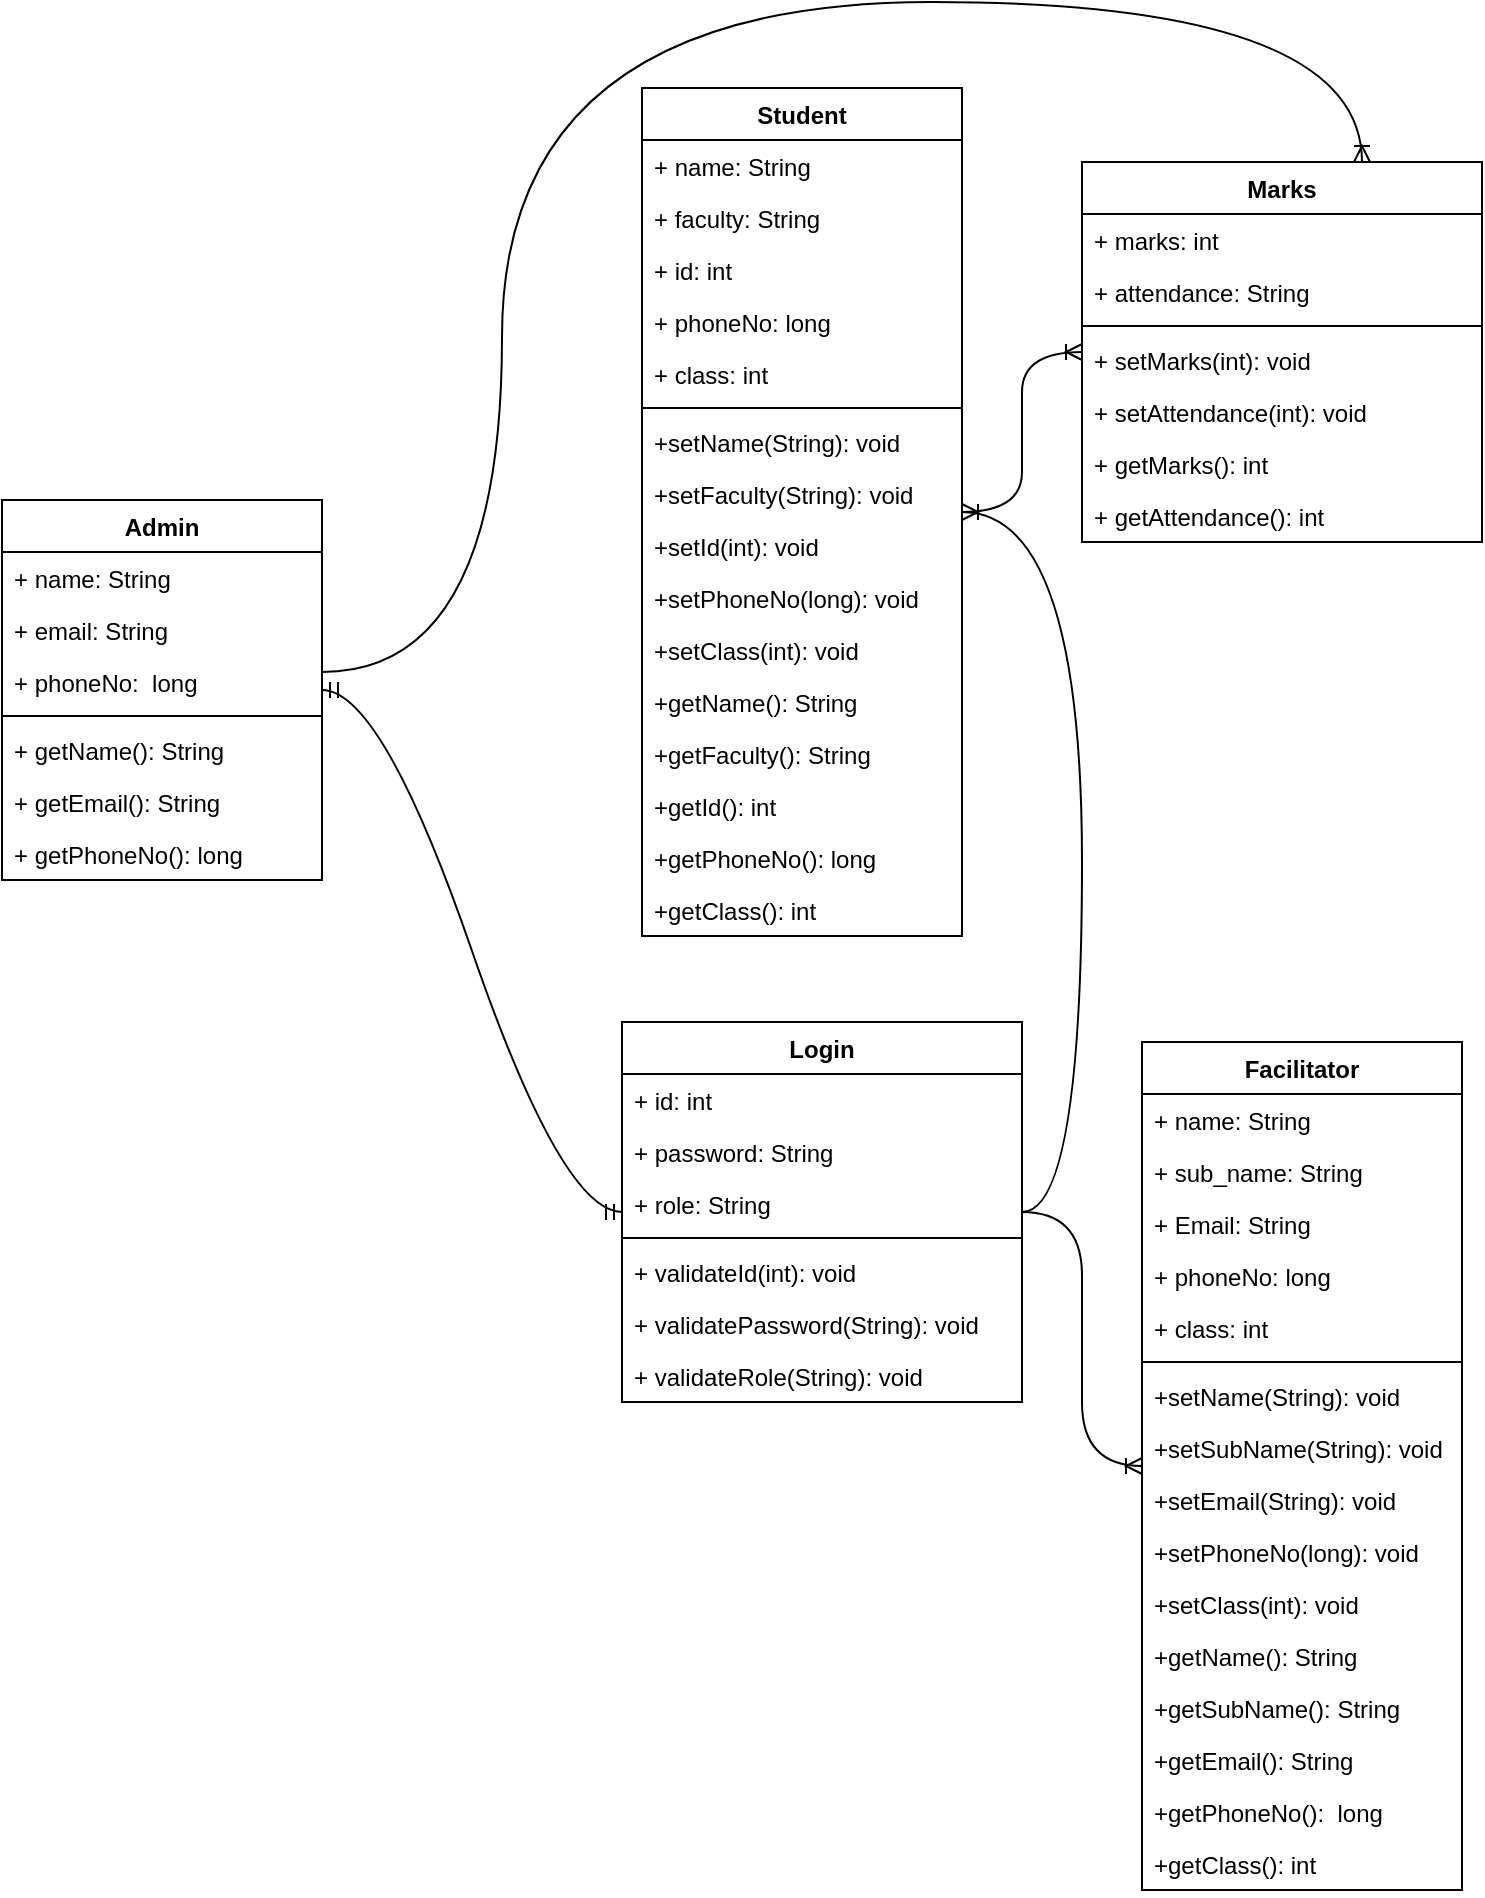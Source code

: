 <mxfile version="20.5.1" type="device"><diagram id="T50sId9eNVzZkCzQ1Nzy" name="Page-1"><mxGraphModel dx="821" dy="482" grid="1" gridSize="10" guides="1" tooltips="1" connect="1" arrows="1" fold="1" page="1" pageScale="1" pageWidth="827" pageHeight="1169" math="0" shadow="0"><root><mxCell id="0"/><mxCell id="1" parent="0"/><mxCell id="uhnojpyHpU18nTKmvwtF-1" value="Admin" style="swimlane;fontStyle=1;align=center;verticalAlign=top;childLayout=stackLayout;horizontal=1;startSize=26;horizontalStack=0;resizeParent=1;resizeParentMax=0;resizeLast=0;collapsible=1;marginBottom=0;" vertex="1" parent="1"><mxGeometry x="60" y="379" width="160" height="190" as="geometry"/></mxCell><mxCell id="uhnojpyHpU18nTKmvwtF-5" value="+ name: String" style="text;strokeColor=none;fillColor=none;align=left;verticalAlign=top;spacingLeft=4;spacingRight=4;overflow=hidden;rotatable=0;points=[[0,0.5],[1,0.5]];portConstraint=eastwest;" vertex="1" parent="uhnojpyHpU18nTKmvwtF-1"><mxGeometry y="26" width="160" height="26" as="geometry"/></mxCell><mxCell id="uhnojpyHpU18nTKmvwtF-6" value="+ email: String" style="text;strokeColor=none;fillColor=none;align=left;verticalAlign=top;spacingLeft=4;spacingRight=4;overflow=hidden;rotatable=0;points=[[0,0.5],[1,0.5]];portConstraint=eastwest;" vertex="1" parent="uhnojpyHpU18nTKmvwtF-1"><mxGeometry y="52" width="160" height="26" as="geometry"/></mxCell><mxCell id="uhnojpyHpU18nTKmvwtF-2" value="+ phoneNo:  long" style="text;strokeColor=none;fillColor=none;align=left;verticalAlign=top;spacingLeft=4;spacingRight=4;overflow=hidden;rotatable=0;points=[[0,0.5],[1,0.5]];portConstraint=eastwest;" vertex="1" parent="uhnojpyHpU18nTKmvwtF-1"><mxGeometry y="78" width="160" height="26" as="geometry"/></mxCell><mxCell id="uhnojpyHpU18nTKmvwtF-3" value="" style="line;strokeWidth=1;fillColor=none;align=left;verticalAlign=middle;spacingTop=-1;spacingLeft=3;spacingRight=3;rotatable=0;labelPosition=right;points=[];portConstraint=eastwest;strokeColor=inherit;" vertex="1" parent="uhnojpyHpU18nTKmvwtF-1"><mxGeometry y="104" width="160" height="8" as="geometry"/></mxCell><mxCell id="uhnojpyHpU18nTKmvwtF-4" value="+ getName(): String" style="text;strokeColor=none;fillColor=none;align=left;verticalAlign=top;spacingLeft=4;spacingRight=4;overflow=hidden;rotatable=0;points=[[0,0.5],[1,0.5]];portConstraint=eastwest;" vertex="1" parent="uhnojpyHpU18nTKmvwtF-1"><mxGeometry y="112" width="160" height="26" as="geometry"/></mxCell><mxCell id="uhnojpyHpU18nTKmvwtF-65" value="+ getEmail(): String" style="text;strokeColor=none;fillColor=none;align=left;verticalAlign=top;spacingLeft=4;spacingRight=4;overflow=hidden;rotatable=0;points=[[0,0.5],[1,0.5]];portConstraint=eastwest;" vertex="1" parent="uhnojpyHpU18nTKmvwtF-1"><mxGeometry y="138" width="160" height="26" as="geometry"/></mxCell><mxCell id="uhnojpyHpU18nTKmvwtF-66" value="+ getPhoneNo(): long" style="text;strokeColor=none;fillColor=none;align=left;verticalAlign=top;spacingLeft=4;spacingRight=4;overflow=hidden;rotatable=0;points=[[0,0.5],[1,0.5]];portConstraint=eastwest;" vertex="1" parent="uhnojpyHpU18nTKmvwtF-1"><mxGeometry y="164" width="160" height="26" as="geometry"/></mxCell><mxCell id="uhnojpyHpU18nTKmvwtF-10" value="Student" style="swimlane;fontStyle=1;align=center;verticalAlign=top;childLayout=stackLayout;horizontal=1;startSize=26;horizontalStack=0;resizeParent=1;resizeParentMax=0;resizeLast=0;collapsible=1;marginBottom=0;" vertex="1" parent="1"><mxGeometry x="380" y="173" width="160" height="424" as="geometry"/></mxCell><mxCell id="uhnojpyHpU18nTKmvwtF-11" value="+ name: String" style="text;strokeColor=none;fillColor=none;align=left;verticalAlign=top;spacingLeft=4;spacingRight=4;overflow=hidden;rotatable=0;points=[[0,0.5],[1,0.5]];portConstraint=eastwest;" vertex="1" parent="uhnojpyHpU18nTKmvwtF-10"><mxGeometry y="26" width="160" height="26" as="geometry"/></mxCell><mxCell id="uhnojpyHpU18nTKmvwtF-41" value="+ faculty: String" style="text;strokeColor=none;fillColor=none;align=left;verticalAlign=top;spacingLeft=4;spacingRight=4;overflow=hidden;rotatable=0;points=[[0,0.5],[1,0.5]];portConstraint=eastwest;" vertex="1" parent="uhnojpyHpU18nTKmvwtF-10"><mxGeometry y="52" width="160" height="26" as="geometry"/></mxCell><mxCell id="uhnojpyHpU18nTKmvwtF-12" value="+ id: int" style="text;strokeColor=none;fillColor=none;align=left;verticalAlign=top;spacingLeft=4;spacingRight=4;overflow=hidden;rotatable=0;points=[[0,0.5],[1,0.5]];portConstraint=eastwest;" vertex="1" parent="uhnojpyHpU18nTKmvwtF-10"><mxGeometry y="78" width="160" height="26" as="geometry"/></mxCell><mxCell id="uhnojpyHpU18nTKmvwtF-13" value="+ phoneNo: long" style="text;strokeColor=none;fillColor=none;align=left;verticalAlign=top;spacingLeft=4;spacingRight=4;overflow=hidden;rotatable=0;points=[[0,0.5],[1,0.5]];portConstraint=eastwest;" vertex="1" parent="uhnojpyHpU18nTKmvwtF-10"><mxGeometry y="104" width="160" height="26" as="geometry"/></mxCell><mxCell id="uhnojpyHpU18nTKmvwtF-16" value="+ class: int" style="text;strokeColor=none;fillColor=none;align=left;verticalAlign=top;spacingLeft=4;spacingRight=4;overflow=hidden;rotatable=0;points=[[0,0.5],[1,0.5]];portConstraint=eastwest;" vertex="1" parent="uhnojpyHpU18nTKmvwtF-10"><mxGeometry y="130" width="160" height="26" as="geometry"/></mxCell><mxCell id="uhnojpyHpU18nTKmvwtF-14" value="" style="line;strokeWidth=1;fillColor=none;align=left;verticalAlign=middle;spacingTop=-1;spacingLeft=3;spacingRight=3;rotatable=0;labelPosition=right;points=[];portConstraint=eastwest;strokeColor=inherit;" vertex="1" parent="uhnojpyHpU18nTKmvwtF-10"><mxGeometry y="156" width="160" height="8" as="geometry"/></mxCell><mxCell id="uhnojpyHpU18nTKmvwtF-15" value="+setName(String): void&#10;" style="text;strokeColor=none;fillColor=none;align=left;verticalAlign=top;spacingLeft=4;spacingRight=4;overflow=hidden;rotatable=0;points=[[0,0.5],[1,0.5]];portConstraint=eastwest;" vertex="1" parent="uhnojpyHpU18nTKmvwtF-10"><mxGeometry y="164" width="160" height="26" as="geometry"/></mxCell><mxCell id="uhnojpyHpU18nTKmvwtF-45" value="+setFaculty(String): void&#10;" style="text;strokeColor=none;fillColor=none;align=left;verticalAlign=top;spacingLeft=4;spacingRight=4;overflow=hidden;rotatable=0;points=[[0,0.5],[1,0.5]];portConstraint=eastwest;" vertex="1" parent="uhnojpyHpU18nTKmvwtF-10"><mxGeometry y="190" width="160" height="26" as="geometry"/></mxCell><mxCell id="uhnojpyHpU18nTKmvwtF-17" value="+setId(int): void&#10;" style="text;strokeColor=none;fillColor=none;align=left;verticalAlign=top;spacingLeft=4;spacingRight=4;overflow=hidden;rotatable=0;points=[[0,0.5],[1,0.5]];portConstraint=eastwest;" vertex="1" parent="uhnojpyHpU18nTKmvwtF-10"><mxGeometry y="216" width="160" height="26" as="geometry"/></mxCell><mxCell id="uhnojpyHpU18nTKmvwtF-18" value="+setPhoneNo(long): void&#10;" style="text;strokeColor=none;fillColor=none;align=left;verticalAlign=top;spacingLeft=4;spacingRight=4;overflow=hidden;rotatable=0;points=[[0,0.5],[1,0.5]];portConstraint=eastwest;" vertex="1" parent="uhnojpyHpU18nTKmvwtF-10"><mxGeometry y="242" width="160" height="26" as="geometry"/></mxCell><mxCell id="uhnojpyHpU18nTKmvwtF-19" value="+setClass(int): void&#10;" style="text;strokeColor=none;fillColor=none;align=left;verticalAlign=top;spacingLeft=4;spacingRight=4;overflow=hidden;rotatable=0;points=[[0,0.5],[1,0.5]];portConstraint=eastwest;" vertex="1" parent="uhnojpyHpU18nTKmvwtF-10"><mxGeometry y="268" width="160" height="26" as="geometry"/></mxCell><mxCell id="uhnojpyHpU18nTKmvwtF-20" value="+getName(): String&#10;" style="text;strokeColor=none;fillColor=none;align=left;verticalAlign=top;spacingLeft=4;spacingRight=4;overflow=hidden;rotatable=0;points=[[0,0.5],[1,0.5]];portConstraint=eastwest;" vertex="1" parent="uhnojpyHpU18nTKmvwtF-10"><mxGeometry y="294" width="160" height="26" as="geometry"/></mxCell><mxCell id="uhnojpyHpU18nTKmvwtF-46" value="+getFaculty(): String&#10;" style="text;strokeColor=none;fillColor=none;align=left;verticalAlign=top;spacingLeft=4;spacingRight=4;overflow=hidden;rotatable=0;points=[[0,0.5],[1,0.5]];portConstraint=eastwest;" vertex="1" parent="uhnojpyHpU18nTKmvwtF-10"><mxGeometry y="320" width="160" height="26" as="geometry"/></mxCell><mxCell id="uhnojpyHpU18nTKmvwtF-21" value="+getId(): int" style="text;strokeColor=none;fillColor=none;align=left;verticalAlign=top;spacingLeft=4;spacingRight=4;overflow=hidden;rotatable=0;points=[[0,0.5],[1,0.5]];portConstraint=eastwest;" vertex="1" parent="uhnojpyHpU18nTKmvwtF-10"><mxGeometry y="346" width="160" height="26" as="geometry"/></mxCell><mxCell id="uhnojpyHpU18nTKmvwtF-22" value="+getPhoneNo(): long" style="text;strokeColor=none;fillColor=none;align=left;verticalAlign=top;spacingLeft=4;spacingRight=4;overflow=hidden;rotatable=0;points=[[0,0.5],[1,0.5]];portConstraint=eastwest;" vertex="1" parent="uhnojpyHpU18nTKmvwtF-10"><mxGeometry y="372" width="160" height="26" as="geometry"/></mxCell><mxCell id="uhnojpyHpU18nTKmvwtF-23" value="+getClass(): int&#10;" style="text;strokeColor=none;fillColor=none;align=left;verticalAlign=top;spacingLeft=4;spacingRight=4;overflow=hidden;rotatable=0;points=[[0,0.5],[1,0.5]];portConstraint=eastwest;" vertex="1" parent="uhnojpyHpU18nTKmvwtF-10"><mxGeometry y="398" width="160" height="26" as="geometry"/></mxCell><mxCell id="uhnojpyHpU18nTKmvwtF-24" value="Facilitator" style="swimlane;fontStyle=1;align=center;verticalAlign=top;childLayout=stackLayout;horizontal=1;startSize=26;horizontalStack=0;resizeParent=1;resizeParentMax=0;resizeLast=0;collapsible=1;marginBottom=0;" vertex="1" parent="1"><mxGeometry x="630" y="650" width="160" height="424" as="geometry"/></mxCell><mxCell id="uhnojpyHpU18nTKmvwtF-25" value="+ name: String" style="text;strokeColor=none;fillColor=none;align=left;verticalAlign=top;spacingLeft=4;spacingRight=4;overflow=hidden;rotatable=0;points=[[0,0.5],[1,0.5]];portConstraint=eastwest;" vertex="1" parent="uhnojpyHpU18nTKmvwtF-24"><mxGeometry y="26" width="160" height="26" as="geometry"/></mxCell><mxCell id="uhnojpyHpU18nTKmvwtF-26" value="+ sub_name: String" style="text;strokeColor=none;fillColor=none;align=left;verticalAlign=top;spacingLeft=4;spacingRight=4;overflow=hidden;rotatable=0;points=[[0,0.5],[1,0.5]];portConstraint=eastwest;" vertex="1" parent="uhnojpyHpU18nTKmvwtF-24"><mxGeometry y="52" width="160" height="26" as="geometry"/></mxCell><mxCell id="uhnojpyHpU18nTKmvwtF-38" value="+ Email: String" style="text;strokeColor=none;fillColor=none;align=left;verticalAlign=top;spacingLeft=4;spacingRight=4;overflow=hidden;rotatable=0;points=[[0,0.5],[1,0.5]];portConstraint=eastwest;" vertex="1" parent="uhnojpyHpU18nTKmvwtF-24"><mxGeometry y="78" width="160" height="26" as="geometry"/></mxCell><mxCell id="uhnojpyHpU18nTKmvwtF-27" value="+ phoneNo: long" style="text;strokeColor=none;fillColor=none;align=left;verticalAlign=top;spacingLeft=4;spacingRight=4;overflow=hidden;rotatable=0;points=[[0,0.5],[1,0.5]];portConstraint=eastwest;" vertex="1" parent="uhnojpyHpU18nTKmvwtF-24"><mxGeometry y="104" width="160" height="26" as="geometry"/></mxCell><mxCell id="uhnojpyHpU18nTKmvwtF-28" value="+ class: int" style="text;strokeColor=none;fillColor=none;align=left;verticalAlign=top;spacingLeft=4;spacingRight=4;overflow=hidden;rotatable=0;points=[[0,0.5],[1,0.5]];portConstraint=eastwest;" vertex="1" parent="uhnojpyHpU18nTKmvwtF-24"><mxGeometry y="130" width="160" height="26" as="geometry"/></mxCell><mxCell id="uhnojpyHpU18nTKmvwtF-29" value="" style="line;strokeWidth=1;fillColor=none;align=left;verticalAlign=middle;spacingTop=-1;spacingLeft=3;spacingRight=3;rotatable=0;labelPosition=right;points=[];portConstraint=eastwest;strokeColor=inherit;" vertex="1" parent="uhnojpyHpU18nTKmvwtF-24"><mxGeometry y="156" width="160" height="8" as="geometry"/></mxCell><mxCell id="uhnojpyHpU18nTKmvwtF-30" value="+setName(String): void&#10;" style="text;strokeColor=none;fillColor=none;align=left;verticalAlign=top;spacingLeft=4;spacingRight=4;overflow=hidden;rotatable=0;points=[[0,0.5],[1,0.5]];portConstraint=eastwest;" vertex="1" parent="uhnojpyHpU18nTKmvwtF-24"><mxGeometry y="164" width="160" height="26" as="geometry"/></mxCell><mxCell id="uhnojpyHpU18nTKmvwtF-31" value="+setSubName(String): void&#10;" style="text;strokeColor=none;fillColor=none;align=left;verticalAlign=top;spacingLeft=4;spacingRight=4;overflow=hidden;rotatable=0;points=[[0,0.5],[1,0.5]];portConstraint=eastwest;" vertex="1" parent="uhnojpyHpU18nTKmvwtF-24"><mxGeometry y="190" width="160" height="26" as="geometry"/></mxCell><mxCell id="uhnojpyHpU18nTKmvwtF-42" value="+setEmail(String): void&#10;" style="text;strokeColor=none;fillColor=none;align=left;verticalAlign=top;spacingLeft=4;spacingRight=4;overflow=hidden;rotatable=0;points=[[0,0.5],[1,0.5]];portConstraint=eastwest;" vertex="1" parent="uhnojpyHpU18nTKmvwtF-24"><mxGeometry y="216" width="160" height="26" as="geometry"/></mxCell><mxCell id="uhnojpyHpU18nTKmvwtF-32" value="+setPhoneNo(long): void&#10;" style="text;strokeColor=none;fillColor=none;align=left;verticalAlign=top;spacingLeft=4;spacingRight=4;overflow=hidden;rotatable=0;points=[[0,0.5],[1,0.5]];portConstraint=eastwest;" vertex="1" parent="uhnojpyHpU18nTKmvwtF-24"><mxGeometry y="242" width="160" height="26" as="geometry"/></mxCell><mxCell id="uhnojpyHpU18nTKmvwtF-33" value="+setClass(int): void&#10;" style="text;strokeColor=none;fillColor=none;align=left;verticalAlign=top;spacingLeft=4;spacingRight=4;overflow=hidden;rotatable=0;points=[[0,0.5],[1,0.5]];portConstraint=eastwest;" vertex="1" parent="uhnojpyHpU18nTKmvwtF-24"><mxGeometry y="268" width="160" height="26" as="geometry"/></mxCell><mxCell id="uhnojpyHpU18nTKmvwtF-34" value="+getName(): String&#10;" style="text;strokeColor=none;fillColor=none;align=left;verticalAlign=top;spacingLeft=4;spacingRight=4;overflow=hidden;rotatable=0;points=[[0,0.5],[1,0.5]];portConstraint=eastwest;" vertex="1" parent="uhnojpyHpU18nTKmvwtF-24"><mxGeometry y="294" width="160" height="26" as="geometry"/></mxCell><mxCell id="uhnojpyHpU18nTKmvwtF-35" value="+getSubName(): String" style="text;strokeColor=none;fillColor=none;align=left;verticalAlign=top;spacingLeft=4;spacingRight=4;overflow=hidden;rotatable=0;points=[[0,0.5],[1,0.5]];portConstraint=eastwest;" vertex="1" parent="uhnojpyHpU18nTKmvwtF-24"><mxGeometry y="320" width="160" height="26" as="geometry"/></mxCell><mxCell id="uhnojpyHpU18nTKmvwtF-44" value="+getEmail(): String" style="text;strokeColor=none;fillColor=none;align=left;verticalAlign=top;spacingLeft=4;spacingRight=4;overflow=hidden;rotatable=0;points=[[0,0.5],[1,0.5]];portConstraint=eastwest;" vertex="1" parent="uhnojpyHpU18nTKmvwtF-24"><mxGeometry y="346" width="160" height="26" as="geometry"/></mxCell><mxCell id="uhnojpyHpU18nTKmvwtF-36" value="+getPhoneNo():  long" style="text;strokeColor=none;fillColor=none;align=left;verticalAlign=top;spacingLeft=4;spacingRight=4;overflow=hidden;rotatable=0;points=[[0,0.5],[1,0.5]];portConstraint=eastwest;" vertex="1" parent="uhnojpyHpU18nTKmvwtF-24"><mxGeometry y="372" width="160" height="26" as="geometry"/></mxCell><mxCell id="uhnojpyHpU18nTKmvwtF-37" value="+getClass(): int&#10;" style="text;strokeColor=none;fillColor=none;align=left;verticalAlign=top;spacingLeft=4;spacingRight=4;overflow=hidden;rotatable=0;points=[[0,0.5],[1,0.5]];portConstraint=eastwest;" vertex="1" parent="uhnojpyHpU18nTKmvwtF-24"><mxGeometry y="398" width="160" height="26" as="geometry"/></mxCell><mxCell id="uhnojpyHpU18nTKmvwtF-47" value="Login" style="swimlane;fontStyle=1;align=center;verticalAlign=top;childLayout=stackLayout;horizontal=1;startSize=26;horizontalStack=0;resizeParent=1;resizeParentMax=0;resizeLast=0;collapsible=1;marginBottom=0;" vertex="1" parent="1"><mxGeometry x="370" y="640" width="200" height="190" as="geometry"/></mxCell><mxCell id="uhnojpyHpU18nTKmvwtF-48" value="+ id: int" style="text;strokeColor=none;fillColor=none;align=left;verticalAlign=top;spacingLeft=4;spacingRight=4;overflow=hidden;rotatable=0;points=[[0,0.5],[1,0.5]];portConstraint=eastwest;" vertex="1" parent="uhnojpyHpU18nTKmvwtF-47"><mxGeometry y="26" width="200" height="26" as="geometry"/></mxCell><mxCell id="uhnojpyHpU18nTKmvwtF-49" value="+ password: String" style="text;strokeColor=none;fillColor=none;align=left;verticalAlign=top;spacingLeft=4;spacingRight=4;overflow=hidden;rotatable=0;points=[[0,0.5],[1,0.5]];portConstraint=eastwest;" vertex="1" parent="uhnojpyHpU18nTKmvwtF-47"><mxGeometry y="52" width="200" height="26" as="geometry"/></mxCell><mxCell id="uhnojpyHpU18nTKmvwtF-50" value="+ role: String" style="text;strokeColor=none;fillColor=none;align=left;verticalAlign=top;spacingLeft=4;spacingRight=4;overflow=hidden;rotatable=0;points=[[0,0.5],[1,0.5]];portConstraint=eastwest;" vertex="1" parent="uhnojpyHpU18nTKmvwtF-47"><mxGeometry y="78" width="200" height="26" as="geometry"/></mxCell><mxCell id="uhnojpyHpU18nTKmvwtF-51" value="" style="line;strokeWidth=1;fillColor=none;align=left;verticalAlign=middle;spacingTop=-1;spacingLeft=3;spacingRight=3;rotatable=0;labelPosition=right;points=[];portConstraint=eastwest;strokeColor=inherit;" vertex="1" parent="uhnojpyHpU18nTKmvwtF-47"><mxGeometry y="104" width="200" height="8" as="geometry"/></mxCell><mxCell id="uhnojpyHpU18nTKmvwtF-52" value="+ validateId(int): void" style="text;strokeColor=none;fillColor=none;align=left;verticalAlign=top;spacingLeft=4;spacingRight=4;overflow=hidden;rotatable=0;points=[[0,0.5],[1,0.5]];portConstraint=eastwest;" vertex="1" parent="uhnojpyHpU18nTKmvwtF-47"><mxGeometry y="112" width="200" height="26" as="geometry"/></mxCell><mxCell id="uhnojpyHpU18nTKmvwtF-53" value="+ validatePassword(String): void" style="text;strokeColor=none;fillColor=none;align=left;verticalAlign=top;spacingLeft=4;spacingRight=4;overflow=hidden;rotatable=0;points=[[0,0.5],[1,0.5]];portConstraint=eastwest;" vertex="1" parent="uhnojpyHpU18nTKmvwtF-47"><mxGeometry y="138" width="200" height="26" as="geometry"/></mxCell><mxCell id="uhnojpyHpU18nTKmvwtF-54" value="+ validateRole(String): void" style="text;strokeColor=none;fillColor=none;align=left;verticalAlign=top;spacingLeft=4;spacingRight=4;overflow=hidden;rotatable=0;points=[[0,0.5],[1,0.5]];portConstraint=eastwest;" vertex="1" parent="uhnojpyHpU18nTKmvwtF-47"><mxGeometry y="164" width="200" height="26" as="geometry"/></mxCell><mxCell id="uhnojpyHpU18nTKmvwtF-55" value="Marks" style="swimlane;fontStyle=1;align=center;verticalAlign=top;childLayout=stackLayout;horizontal=1;startSize=26;horizontalStack=0;resizeParent=1;resizeParentMax=0;resizeLast=0;collapsible=1;marginBottom=0;" vertex="1" parent="1"><mxGeometry x="600" y="210" width="200" height="190" as="geometry"/></mxCell><mxCell id="uhnojpyHpU18nTKmvwtF-56" value="+ marks: int" style="text;strokeColor=none;fillColor=none;align=left;verticalAlign=top;spacingLeft=4;spacingRight=4;overflow=hidden;rotatable=0;points=[[0,0.5],[1,0.5]];portConstraint=eastwest;" vertex="1" parent="uhnojpyHpU18nTKmvwtF-55"><mxGeometry y="26" width="200" height="26" as="geometry"/></mxCell><mxCell id="uhnojpyHpU18nTKmvwtF-57" value="+ attendance: String" style="text;strokeColor=none;fillColor=none;align=left;verticalAlign=top;spacingLeft=4;spacingRight=4;overflow=hidden;rotatable=0;points=[[0,0.5],[1,0.5]];portConstraint=eastwest;" vertex="1" parent="uhnojpyHpU18nTKmvwtF-55"><mxGeometry y="52" width="200" height="26" as="geometry"/></mxCell><mxCell id="uhnojpyHpU18nTKmvwtF-59" value="" style="line;strokeWidth=1;fillColor=none;align=left;verticalAlign=middle;spacingTop=-1;spacingLeft=3;spacingRight=3;rotatable=0;labelPosition=right;points=[];portConstraint=eastwest;strokeColor=inherit;" vertex="1" parent="uhnojpyHpU18nTKmvwtF-55"><mxGeometry y="78" width="200" height="8" as="geometry"/></mxCell><mxCell id="uhnojpyHpU18nTKmvwtF-60" value="+ setMarks(int): void" style="text;strokeColor=none;fillColor=none;align=left;verticalAlign=top;spacingLeft=4;spacingRight=4;overflow=hidden;rotatable=0;points=[[0,0.5],[1,0.5]];portConstraint=eastwest;" vertex="1" parent="uhnojpyHpU18nTKmvwtF-55"><mxGeometry y="86" width="200" height="26" as="geometry"/></mxCell><mxCell id="uhnojpyHpU18nTKmvwtF-61" value="+ setAttendance(int): void" style="text;strokeColor=none;fillColor=none;align=left;verticalAlign=top;spacingLeft=4;spacingRight=4;overflow=hidden;rotatable=0;points=[[0,0.5],[1,0.5]];portConstraint=eastwest;" vertex="1" parent="uhnojpyHpU18nTKmvwtF-55"><mxGeometry y="112" width="200" height="26" as="geometry"/></mxCell><mxCell id="uhnojpyHpU18nTKmvwtF-62" value="+ getMarks(): int" style="text;strokeColor=none;fillColor=none;align=left;verticalAlign=top;spacingLeft=4;spacingRight=4;overflow=hidden;rotatable=0;points=[[0,0.5],[1,0.5]];portConstraint=eastwest;" vertex="1" parent="uhnojpyHpU18nTKmvwtF-55"><mxGeometry y="138" width="200" height="26" as="geometry"/></mxCell><mxCell id="uhnojpyHpU18nTKmvwtF-64" value="+ getAttendance(): int" style="text;strokeColor=none;fillColor=none;align=left;verticalAlign=top;spacingLeft=4;spacingRight=4;overflow=hidden;rotatable=0;points=[[0,0.5],[1,0.5]];portConstraint=eastwest;" vertex="1" parent="uhnojpyHpU18nTKmvwtF-55"><mxGeometry y="164" width="200" height="26" as="geometry"/></mxCell><mxCell id="uhnojpyHpU18nTKmvwtF-67" value="" style="edgeStyle=entityRelationEdgeStyle;fontSize=12;html=1;endArrow=ERmandOne;startArrow=ERmandOne;curved=1;" edge="1" parent="1" source="uhnojpyHpU18nTKmvwtF-47" target="uhnojpyHpU18nTKmvwtF-1"><mxGeometry width="100" height="100" relative="1" as="geometry"><mxPoint x="400" y="610" as="sourcePoint"/><mxPoint x="500" y="510" as="targetPoint"/></mxGeometry></mxCell><mxCell id="uhnojpyHpU18nTKmvwtF-68" value="" style="edgeStyle=entityRelationEdgeStyle;fontSize=12;html=1;endArrow=ERoneToMany;curved=1;" edge="1" parent="1" source="uhnojpyHpU18nTKmvwtF-47" target="uhnojpyHpU18nTKmvwtF-10"><mxGeometry width="100" height="100" relative="1" as="geometry"><mxPoint x="400" y="530" as="sourcePoint"/><mxPoint x="500" y="430" as="targetPoint"/></mxGeometry></mxCell><mxCell id="uhnojpyHpU18nTKmvwtF-69" value="" style="edgeStyle=entityRelationEdgeStyle;fontSize=12;html=1;endArrow=ERoneToMany;curved=1;" edge="1" parent="1" source="uhnojpyHpU18nTKmvwtF-47" target="uhnojpyHpU18nTKmvwtF-24"><mxGeometry width="100" height="100" relative="1" as="geometry"><mxPoint x="400" y="480" as="sourcePoint"/><mxPoint x="500" y="380" as="targetPoint"/></mxGeometry></mxCell><mxCell id="uhnojpyHpU18nTKmvwtF-92" value="" style="edgeStyle=entityRelationEdgeStyle;fontSize=12;html=1;endArrow=ERoneToMany;curved=1;" edge="1" parent="1" source="uhnojpyHpU18nTKmvwtF-10" target="uhnojpyHpU18nTKmvwtF-55"><mxGeometry width="100" height="100" relative="1" as="geometry"><mxPoint x="400" y="350" as="sourcePoint"/><mxPoint x="500" y="250" as="targetPoint"/></mxGeometry></mxCell><mxCell id="uhnojpyHpU18nTKmvwtF-93" value="" style="edgeStyle=orthogonalEdgeStyle;fontSize=12;html=1;endArrow=ERoneToMany;curved=1;" edge="1" parent="1" source="uhnojpyHpU18nTKmvwtF-1" target="uhnojpyHpU18nTKmvwtF-55"><mxGeometry width="100" height="100" relative="1" as="geometry"><mxPoint x="520" y="490" as="sourcePoint"/><mxPoint x="420" y="590" as="targetPoint"/><Array as="points"><mxPoint x="310" y="465"/><mxPoint x="310" y="130"/><mxPoint x="740" y="130"/></Array></mxGeometry></mxCell></root></mxGraphModel></diagram></mxfile>